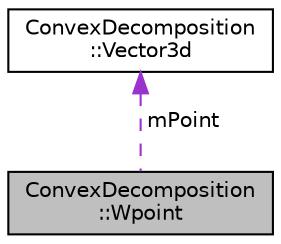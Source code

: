 digraph "ConvexDecomposition::Wpoint"
{
  edge [fontname="Helvetica",fontsize="10",labelfontname="Helvetica",labelfontsize="10"];
  node [fontname="Helvetica",fontsize="10",shape=record];
  Node1 [label="ConvexDecomposition\l::Wpoint",height=0.2,width=0.4,color="black", fillcolor="grey75", style="filled", fontcolor="black"];
  Node2 -> Node1 [dir="back",color="darkorchid3",fontsize="10",style="dashed",label=" mPoint" ,fontname="Helvetica"];
  Node2 [label="ConvexDecomposition\l::Vector3d",height=0.2,width=0.4,color="black", fillcolor="white", style="filled",URL="$class_convex_decomposition_1_1_vector3d.html"];
}
